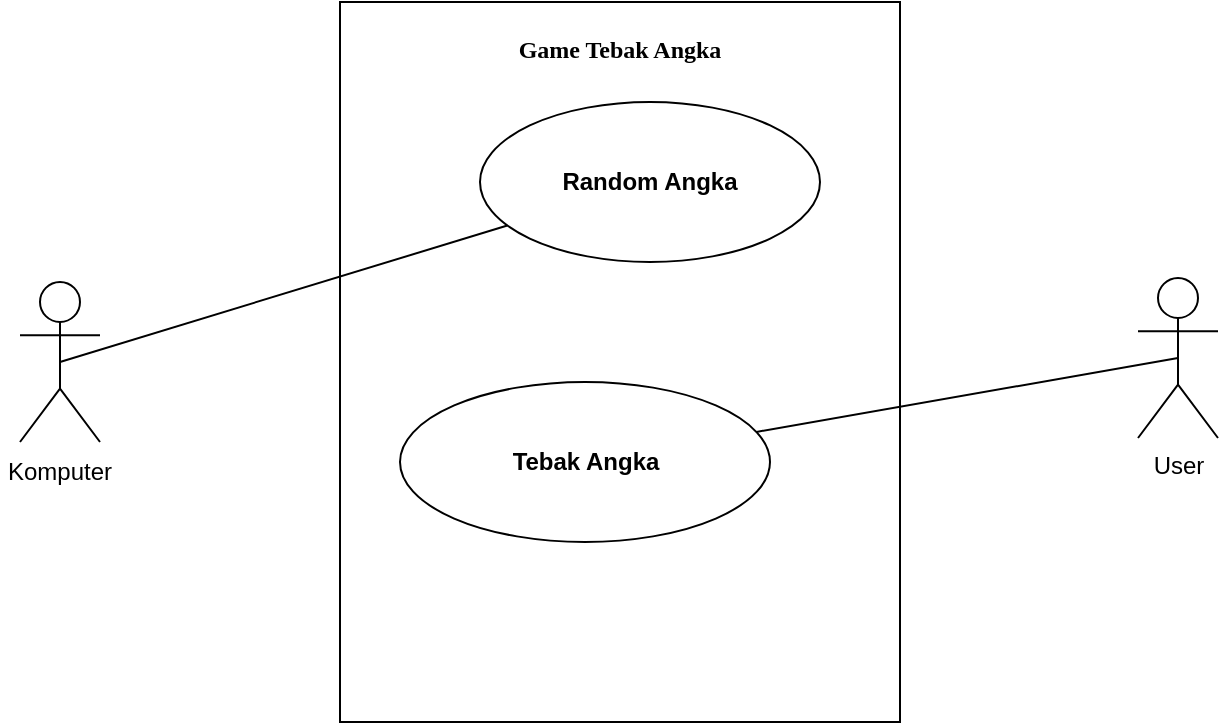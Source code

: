 <mxfile version="21.7.4" type="github">
  <diagram name="Page-1" id="bDxMqrkXdnVHO_2Llzge">
    <mxGraphModel dx="880" dy="478" grid="1" gridSize="10" guides="1" tooltips="1" connect="1" arrows="1" fold="1" page="1" pageScale="1" pageWidth="850" pageHeight="1100" math="0" shadow="0">
      <root>
        <mxCell id="0" />
        <mxCell id="1" parent="0" />
        <mxCell id="e9nEgrh9mV6L4Rl3gscP-2" value="" style="rounded=0;whiteSpace=wrap;html=1;" vertex="1" parent="1">
          <mxGeometry x="280" y="80" width="280" height="360" as="geometry" />
        </mxCell>
        <mxCell id="e9nEgrh9mV6L4Rl3gscP-3" value="&lt;br&gt;" style="shape=umlActor;verticalLabelPosition=bottom;verticalAlign=top;html=1;outlineConnect=0;" vertex="1" parent="1">
          <mxGeometry x="120" y="220" width="40" height="80" as="geometry" />
        </mxCell>
        <mxCell id="e9nEgrh9mV6L4Rl3gscP-4" value="User" style="shape=umlActor;verticalLabelPosition=bottom;verticalAlign=top;html=1;outlineConnect=0;" vertex="1" parent="1">
          <mxGeometry x="679" y="218" width="40" height="80" as="geometry" />
        </mxCell>
        <mxCell id="e9nEgrh9mV6L4Rl3gscP-5" value="Game Tebak Angka" style="text;html=1;strokeColor=none;fillColor=none;align=center;verticalAlign=top;whiteSpace=wrap;rounded=0;fontStyle=1;fontFamily=Verdana;fontSize=12;" vertex="1" parent="1">
          <mxGeometry x="350" y="90" width="140" height="30" as="geometry" />
        </mxCell>
        <mxCell id="e9nEgrh9mV6L4Rl3gscP-10" value="" style="ellipse;whiteSpace=wrap;html=1;" vertex="1" parent="1">
          <mxGeometry x="350" y="130" width="170" height="80" as="geometry" />
        </mxCell>
        <mxCell id="e9nEgrh9mV6L4Rl3gscP-11" value="" style="ellipse;whiteSpace=wrap;html=1;" vertex="1" parent="1">
          <mxGeometry x="310" y="270" width="185" height="80" as="geometry" />
        </mxCell>
        <mxCell id="e9nEgrh9mV6L4Rl3gscP-12" value="" style="endArrow=none;html=1;rounded=0;exitX=0.5;exitY=0.5;exitDx=0;exitDy=0;exitPerimeter=0;" edge="1" parent="1" source="e9nEgrh9mV6L4Rl3gscP-3" target="e9nEgrh9mV6L4Rl3gscP-10">
          <mxGeometry width="50" height="50" relative="1" as="geometry">
            <mxPoint x="300" y="220" as="sourcePoint" />
            <mxPoint x="350" y="170" as="targetPoint" />
          </mxGeometry>
        </mxCell>
        <mxCell id="e9nEgrh9mV6L4Rl3gscP-13" value="" style="endArrow=none;html=1;rounded=0;entryX=0.5;entryY=0.5;entryDx=0;entryDy=0;entryPerimeter=0;" edge="1" parent="1" source="e9nEgrh9mV6L4Rl3gscP-11" target="e9nEgrh9mV6L4Rl3gscP-4">
          <mxGeometry width="50" height="50" relative="1" as="geometry">
            <mxPoint x="400" y="280" as="sourcePoint" />
            <mxPoint x="450" y="230" as="targetPoint" />
          </mxGeometry>
        </mxCell>
        <mxCell id="e9nEgrh9mV6L4Rl3gscP-16" value="Random Angka" style="text;html=1;strokeColor=none;fillColor=none;align=center;verticalAlign=middle;whiteSpace=wrap;rounded=0;fontStyle=1" vertex="1" parent="1">
          <mxGeometry x="390" y="155" width="90" height="30" as="geometry" />
        </mxCell>
        <mxCell id="e9nEgrh9mV6L4Rl3gscP-17" value="Tebak Angka" style="text;html=1;strokeColor=none;fillColor=none;align=center;verticalAlign=middle;whiteSpace=wrap;rounded=0;fontStyle=1" vertex="1" parent="1">
          <mxGeometry x="357.5" y="295" width="90" height="30" as="geometry" />
        </mxCell>
        <mxCell id="e9nEgrh9mV6L4Rl3gscP-22" value="Komputer" style="text;html=1;strokeColor=none;fillColor=none;align=center;verticalAlign=middle;whiteSpace=wrap;rounded=0;" vertex="1" parent="1">
          <mxGeometry x="110" y="300" width="60" height="30" as="geometry" />
        </mxCell>
      </root>
    </mxGraphModel>
  </diagram>
</mxfile>
